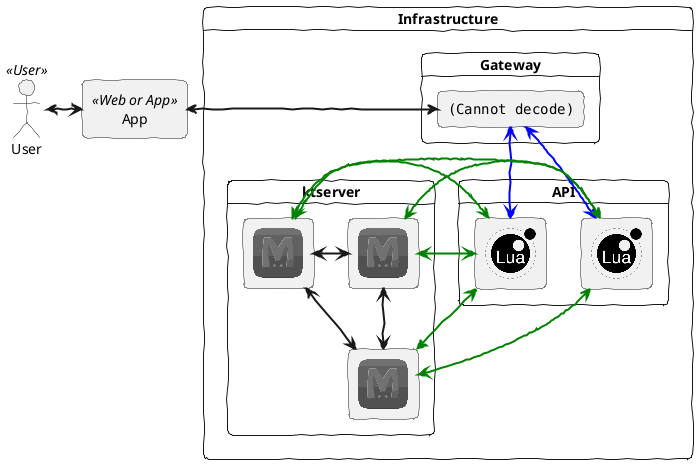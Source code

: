 @startuml diagram

!include <logos/lua>
!include <logos/memcached>

' skinparam backgroundColor #f5f6fa
skinparam handwritten true
skinparam sequenceArrowThickness 2
skinparam roundcorner 10
skinparam maxmessagesize 100
skinparam sequenceParticipant underline

skinparam maxCardWidth 200

actor User << User >>
actor User << User >>

agent App << Web or App >>

card Infrastructure {
    card Gateway {
        agent "<img:kong.png>" as Kong
    }

    card ktserver {
        agent "<$memcached>" as  kt1
        agent "<$memcached>" as  kt2
        agent "<$memcached>" as  kt3
    }

    card API {
        agent "<$lua>" as  api1
        agent "<$lua>" as  api2
    }
}

User <-right-> App
App <-right-> Kong

Kong <-[#blue]-> api1
Kong <-[#blue]-> api2

api1 <-[#green]right-> kt1
api1 <-[#green]right-> kt2
api1 <-[#green]right-> kt3

api2 <-[#green]right-> kt1
api2 <-[#green]right-> kt2
api2 <-[#green]right-> kt3

kt1 <-right-> kt2
kt2 <-down-> kt3
kt3 <--> kt1

@enduml
